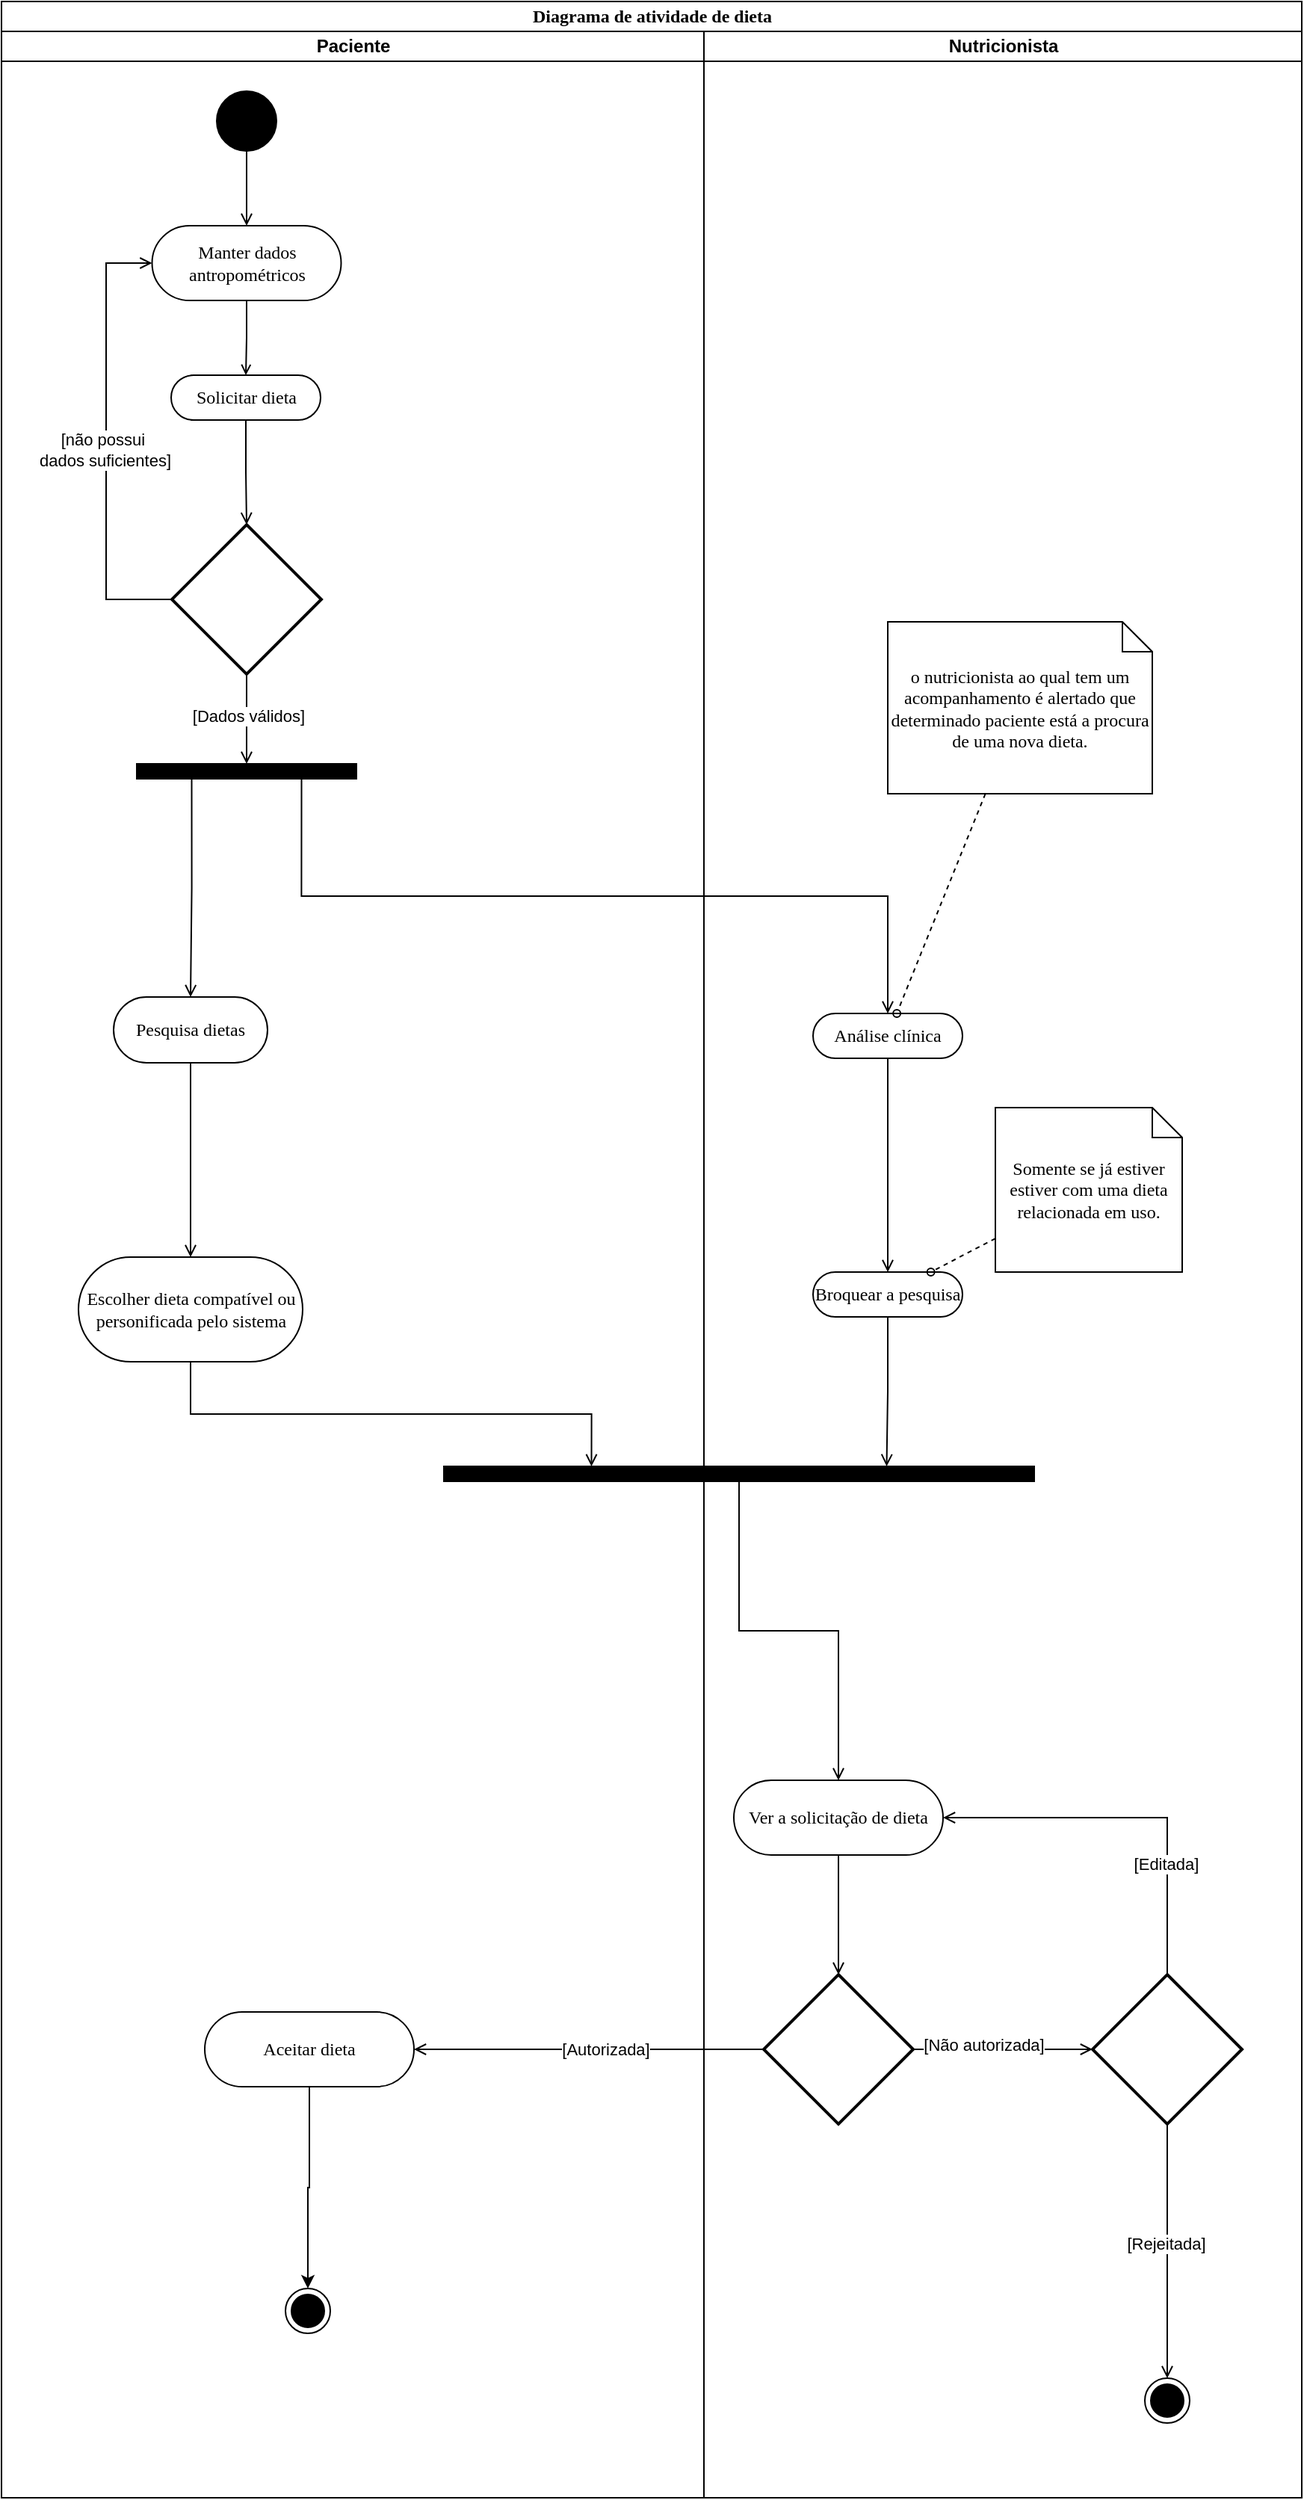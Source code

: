 <mxfile version="27.2.0">
  <diagram name="Page-1" id="0783ab3e-0a74-02c8-0abd-f7b4e66b4bec">
    <mxGraphModel dx="1790" dy="482" grid="1" gridSize="10" guides="1" tooltips="1" connect="1" arrows="1" fold="1" page="1" pageScale="1" pageWidth="850" pageHeight="1100" background="none" math="0" shadow="0" adaptiveColors="none">
      <root>
        <mxCell id="0" />
        <mxCell id="1" parent="0" />
        <mxCell id="1c1d494c118603dd-1" value="Diagrama de atividade de dieta" style="swimlane;html=1;childLayout=stackLayout;startSize=20;rounded=0;shadow=0;comic=0;labelBackgroundColor=none;strokeWidth=1;fontFamily=Verdana;fontSize=12;align=center;" parent="1" vertex="1">
          <mxGeometry x="-10" y="20" width="870" height="1670" as="geometry" />
        </mxCell>
        <mxCell id="1c1d494c118603dd-3" value="Paciente" style="swimlane;html=1;startSize=20;" parent="1c1d494c118603dd-1" vertex="1">
          <mxGeometry y="20" width="470" height="1650" as="geometry" />
        </mxCell>
        <mxCell id="mZWm7URPl2YTWKH8nAja-60" style="edgeStyle=orthogonalEdgeStyle;rounded=0;orthogonalLoop=1;jettySize=auto;html=1;entryX=0.5;entryY=0;entryDx=0;entryDy=0;endArrow=open;endFill=0;" parent="1c1d494c118603dd-3" source="60571a20871a0731-4" target="mZWm7URPl2YTWKH8nAja-59" edge="1">
          <mxGeometry relative="1" as="geometry" />
        </mxCell>
        <mxCell id="60571a20871a0731-4" value="" style="ellipse;whiteSpace=wrap;html=1;rounded=0;shadow=0;comic=0;labelBackgroundColor=none;strokeWidth=1;fillColor=#000000;fontFamily=Verdana;fontSize=12;align=center;" parent="1c1d494c118603dd-3" vertex="1">
          <mxGeometry x="144" y="40" width="40" height="40" as="geometry" />
        </mxCell>
        <mxCell id="60571a20871a0731-8" value="Solicitar dieta" style="rounded=1;whiteSpace=wrap;html=1;shadow=0;comic=0;labelBackgroundColor=none;strokeWidth=1;fontFamily=Verdana;fontSize=12;align=center;arcSize=50;" parent="1c1d494c118603dd-3" vertex="1">
          <mxGeometry x="113.5" y="230" width="100" height="30" as="geometry" />
        </mxCell>
        <mxCell id="1c1d494c118603dd-27" style="edgeStyle=orthogonalEdgeStyle;rounded=0;html=1;labelBackgroundColor=none;startArrow=none;startFill=0;startSize=5;endArrow=open;endFill=0;endSize=5;jettySize=auto;orthogonalLoop=1;strokeWidth=1;fontFamily=Verdana;fontSize=12;exitX=0.5;exitY=1;exitDx=0;exitDy=0;" parent="1c1d494c118603dd-3" source="mZWm7URPl2YTWKH8nAja-59" target="60571a20871a0731-8" edge="1">
          <mxGeometry relative="1" as="geometry" />
        </mxCell>
        <mxCell id="mZWm7URPl2YTWKH8nAja-61" style="edgeStyle=orthogonalEdgeStyle;rounded=0;orthogonalLoop=1;jettySize=auto;html=1;entryX=0;entryY=0.5;entryDx=0;entryDy=0;exitX=0;exitY=0.5;exitDx=0;exitDy=0;exitPerimeter=0;endArrow=open;endFill=0;" parent="1c1d494c118603dd-3" source="mZWm7URPl2YTWKH8nAja-4" target="mZWm7URPl2YTWKH8nAja-59" edge="1">
          <mxGeometry relative="1" as="geometry">
            <Array as="points">
              <mxPoint x="70" y="380" />
              <mxPoint x="70" y="155" />
            </Array>
          </mxGeometry>
        </mxCell>
        <mxCell id="mZWm7URPl2YTWKH8nAja-62" value="[não possui&amp;nbsp;&lt;div&gt;dados suficientes]&lt;/div&gt;" style="edgeLabel;html=1;align=center;verticalAlign=middle;resizable=0;points=[];" parent="mZWm7URPl2YTWKH8nAja-61" vertex="1" connectable="0">
          <mxGeometry x="-0.039" y="1" relative="1" as="geometry">
            <mxPoint as="offset" />
          </mxGeometry>
        </mxCell>
        <mxCell id="mZWm7URPl2YTWKH8nAja-4" value="" style="strokeWidth=2;html=1;shape=mxgraph.flowchart.decision;whiteSpace=wrap;" parent="1c1d494c118603dd-3" vertex="1">
          <mxGeometry x="114" y="330" width="100" height="100" as="geometry" />
        </mxCell>
        <mxCell id="mZWm7URPl2YTWKH8nAja-5" style="edgeStyle=orthogonalEdgeStyle;rounded=0;orthogonalLoop=1;jettySize=auto;html=1;entryX=0.5;entryY=0;entryDx=0;entryDy=0;entryPerimeter=0;endArrow=open;endFill=0;" parent="1c1d494c118603dd-3" source="60571a20871a0731-8" target="mZWm7URPl2YTWKH8nAja-4" edge="1">
          <mxGeometry relative="1" as="geometry" />
        </mxCell>
        <mxCell id="mZWm7URPl2YTWKH8nAja-59" value="Manter dados antropométricos" style="rounded=1;whiteSpace=wrap;html=1;shadow=0;comic=0;labelBackgroundColor=none;strokeWidth=1;fontFamily=Verdana;fontSize=12;align=center;arcSize=50;" parent="1c1d494c118603dd-3" vertex="1">
          <mxGeometry x="100.75" y="130" width="126.5" height="50" as="geometry" />
        </mxCell>
        <mxCell id="mZWm7URPl2YTWKH8nAja-66" style="edgeStyle=orthogonalEdgeStyle;rounded=0;orthogonalLoop=1;jettySize=auto;html=1;exitX=0.25;exitY=1;exitDx=0;exitDy=0;entryX=0.5;entryY=0;entryDx=0;entryDy=0;endArrow=open;endFill=0;" parent="1c1d494c118603dd-3" source="60571a20871a0731-3" target="mZWm7URPl2YTWKH8nAja-67" edge="1">
          <mxGeometry relative="1" as="geometry">
            <mxPoint x="127" y="650" as="targetPoint" />
          </mxGeometry>
        </mxCell>
        <mxCell id="60571a20871a0731-3" value="" style="whiteSpace=wrap;html=1;rounded=0;shadow=0;comic=0;labelBackgroundColor=none;strokeWidth=1;fillColor=#000000;fontFamily=Verdana;fontSize=12;align=center;rotation=0;" parent="1c1d494c118603dd-3" vertex="1">
          <mxGeometry x="90.5" y="490" width="147" height="10" as="geometry" />
        </mxCell>
        <mxCell id="mZWm7URPl2YTWKH8nAja-64" style="edgeStyle=orthogonalEdgeStyle;rounded=0;orthogonalLoop=1;jettySize=auto;html=1;entryX=0.5;entryY=0;entryDx=0;entryDy=0;endArrow=open;endFill=0;" parent="1c1d494c118603dd-3" source="mZWm7URPl2YTWKH8nAja-4" target="60571a20871a0731-3" edge="1">
          <mxGeometry relative="1" as="geometry" />
        </mxCell>
        <mxCell id="mZWm7URPl2YTWKH8nAja-89" value="[Dados válidos]" style="edgeLabel;html=1;align=center;verticalAlign=middle;resizable=0;points=[];" parent="mZWm7URPl2YTWKH8nAja-64" vertex="1" connectable="0">
          <mxGeometry x="-0.058" y="1" relative="1" as="geometry">
            <mxPoint y="-1" as="offset" />
          </mxGeometry>
        </mxCell>
        <mxCell id="mZWm7URPl2YTWKH8nAja-69" style="edgeStyle=orthogonalEdgeStyle;rounded=0;orthogonalLoop=1;jettySize=auto;html=1;endArrow=open;endFill=0;" parent="1c1d494c118603dd-3" source="mZWm7URPl2YTWKH8nAja-67" target="mZWm7URPl2YTWKH8nAja-68" edge="1">
          <mxGeometry relative="1" as="geometry" />
        </mxCell>
        <mxCell id="mZWm7URPl2YTWKH8nAja-67" value="Pesquisa dietas" style="rounded=1;whiteSpace=wrap;html=1;shadow=0;comic=0;labelBackgroundColor=none;strokeWidth=1;fontFamily=Verdana;fontSize=12;align=center;arcSize=50;" parent="1c1d494c118603dd-3" vertex="1">
          <mxGeometry x="75" y="646" width="103" height="44" as="geometry" />
        </mxCell>
        <mxCell id="mZWm7URPl2YTWKH8nAja-68" value="Escolher dieta compatível ou personificada pelo sistema" style="rounded=1;whiteSpace=wrap;html=1;shadow=0;comic=0;labelBackgroundColor=none;strokeWidth=1;fontFamily=Verdana;fontSize=12;align=center;arcSize=50;" parent="1c1d494c118603dd-3" vertex="1">
          <mxGeometry x="51.5" y="820" width="150" height="70" as="geometry" />
        </mxCell>
        <mxCell id="mZWm7URPl2YTWKH8nAja-92" value="" style="ellipse;html=1;shape=endState;fillColor=strokeColor;" parent="1c1d494c118603dd-3" vertex="1">
          <mxGeometry x="190" y="1510" width="30" height="30" as="geometry" />
        </mxCell>
        <mxCell id="mZWm7URPl2YTWKH8nAja-103" style="edgeStyle=orthogonalEdgeStyle;rounded=0;orthogonalLoop=1;jettySize=auto;html=1;entryX=0.5;entryY=0;entryDx=0;entryDy=0;" parent="1c1d494c118603dd-3" source="mZWm7URPl2YTWKH8nAja-102" target="mZWm7URPl2YTWKH8nAja-92" edge="1">
          <mxGeometry relative="1" as="geometry" />
        </mxCell>
        <mxCell id="mZWm7URPl2YTWKH8nAja-102" value="Aceitar dieta" style="rounded=1;whiteSpace=wrap;html=1;shadow=0;comic=0;labelBackgroundColor=none;strokeWidth=1;fontFamily=Verdana;fontSize=12;align=center;arcSize=50;" parent="1c1d494c118603dd-3" vertex="1">
          <mxGeometry x="136" y="1325" width="140" height="50" as="geometry" />
        </mxCell>
        <mxCell id="mZWm7URPl2YTWKH8nAja-65" style="edgeStyle=orthogonalEdgeStyle;rounded=0;orthogonalLoop=1;jettySize=auto;html=1;entryX=0.5;entryY=0;entryDx=0;entryDy=0;exitX=0.75;exitY=1;exitDx=0;exitDy=0;endArrow=open;endFill=0;" parent="1c1d494c118603dd-1" source="60571a20871a0731-3" target="1c1d494c118603dd-8" edge="1">
          <mxGeometry relative="1" as="geometry" />
        </mxCell>
        <mxCell id="mZWm7URPl2YTWKH8nAja-73" style="edgeStyle=orthogonalEdgeStyle;rounded=0;orthogonalLoop=1;jettySize=auto;html=1;entryX=0.25;entryY=0;entryDx=0;entryDy=0;exitX=0.5;exitY=1;exitDx=0;exitDy=0;endArrow=open;endFill=0;" parent="1c1d494c118603dd-1" source="mZWm7URPl2YTWKH8nAja-68" target="mZWm7URPl2YTWKH8nAja-70" edge="1">
          <mxGeometry relative="1" as="geometry" />
        </mxCell>
        <mxCell id="1c1d494c118603dd-4" value="Nutricionista" style="swimlane;html=1;startSize=20;" parent="1c1d494c118603dd-1" vertex="1">
          <mxGeometry x="470" y="20" width="400" height="1650" as="geometry" />
        </mxCell>
        <mxCell id="mZWm7URPl2YTWKH8nAja-72" style="edgeStyle=orthogonalEdgeStyle;rounded=0;orthogonalLoop=1;jettySize=auto;html=1;endArrow=open;endFill=0;" parent="1c1d494c118603dd-4" source="1c1d494c118603dd-8" target="mZWm7URPl2YTWKH8nAja-71" edge="1">
          <mxGeometry relative="1" as="geometry" />
        </mxCell>
        <mxCell id="1c1d494c118603dd-8" value="Análise clínica" style="rounded=1;whiteSpace=wrap;html=1;shadow=0;comic=0;labelBackgroundColor=none;strokeWidth=1;fontFamily=Verdana;fontSize=12;align=center;arcSize=50;" parent="1c1d494c118603dd-4" vertex="1">
          <mxGeometry x="73" y="657" width="100" height="30" as="geometry" />
        </mxCell>
        <mxCell id="1c1d494c118603dd-50" style="edgeStyle=none;rounded=0;html=1;dashed=1;labelBackgroundColor=none;startArrow=none;startFill=0;startSize=5;endArrow=oval;endFill=0;endSize=5;jettySize=auto;orthogonalLoop=1;strokeWidth=1;fontFamily=Verdana;fontSize=12" parent="1c1d494c118603dd-4" source="1c1d494c118603dd-22" target="1c1d494c118603dd-8" edge="1">
          <mxGeometry relative="1" as="geometry" />
        </mxCell>
        <mxCell id="1c1d494c118603dd-22" value="o nutricionista ao qual tem um acompanhamento é alertado que determinado paciente está a procura de uma nova dieta." style="shape=note;whiteSpace=wrap;html=1;rounded=0;shadow=0;comic=0;labelBackgroundColor=none;strokeWidth=1;fontFamily=Verdana;fontSize=12;align=center;size=20;" parent="1c1d494c118603dd-4" vertex="1">
          <mxGeometry x="123" y="395" width="177" height="115" as="geometry" />
        </mxCell>
        <mxCell id="mZWm7URPl2YTWKH8nAja-71" value="Broquear a pesquisa" style="rounded=1;whiteSpace=wrap;html=1;shadow=0;comic=0;labelBackgroundColor=none;strokeWidth=1;fontFamily=Verdana;fontSize=12;align=center;arcSize=50;" parent="1c1d494c118603dd-4" vertex="1">
          <mxGeometry x="73" y="830" width="100" height="30" as="geometry" />
        </mxCell>
        <mxCell id="1c1d494c118603dd-24" value="Somente se já estiver estiver com uma dieta relacionada em uso." style="shape=note;whiteSpace=wrap;html=1;rounded=0;shadow=0;comic=0;labelBackgroundColor=none;strokeWidth=1;fontFamily=Verdana;fontSize=12;align=center;size=20;" parent="1c1d494c118603dd-4" vertex="1">
          <mxGeometry x="195" y="720" width="125" height="110" as="geometry" />
        </mxCell>
        <mxCell id="1c1d494c118603dd-54" style="edgeStyle=none;rounded=0;html=1;dashed=1;labelBackgroundColor=none;startArrow=none;startFill=0;startSize=5;endArrow=oval;endFill=0;endSize=5;jettySize=auto;orthogonalLoop=1;strokeWidth=1;fontFamily=Verdana;fontSize=12" parent="1c1d494c118603dd-4" source="1c1d494c118603dd-24" target="mZWm7URPl2YTWKH8nAja-71" edge="1">
          <mxGeometry relative="1" as="geometry" />
        </mxCell>
        <mxCell id="mZWm7URPl2YTWKH8nAja-86" style="edgeStyle=orthogonalEdgeStyle;rounded=0;orthogonalLoop=1;jettySize=auto;html=1;entryX=0.5;entryY=0;entryDx=0;entryDy=0;endArrow=open;endFill=0;" parent="1c1d494c118603dd-4" source="mZWm7URPl2YTWKH8nAja-70" target="mZWm7URPl2YTWKH8nAja-85" edge="1">
          <mxGeometry relative="1" as="geometry" />
        </mxCell>
        <mxCell id="mZWm7URPl2YTWKH8nAja-70" value="" style="whiteSpace=wrap;html=1;rounded=0;shadow=0;comic=0;labelBackgroundColor=none;strokeWidth=1;fillColor=#000000;fontFamily=Verdana;fontSize=12;align=center;rotation=0;" parent="1c1d494c118603dd-4" vertex="1">
          <mxGeometry x="-174" y="960" width="395" height="10" as="geometry" />
        </mxCell>
        <mxCell id="mZWm7URPl2YTWKH8nAja-74" style="edgeStyle=orthogonalEdgeStyle;rounded=0;orthogonalLoop=1;jettySize=auto;html=1;entryX=0.75;entryY=0;entryDx=0;entryDy=0;endArrow=open;endFill=0;" parent="1c1d494c118603dd-4" source="mZWm7URPl2YTWKH8nAja-71" target="mZWm7URPl2YTWKH8nAja-70" edge="1">
          <mxGeometry relative="1" as="geometry" />
        </mxCell>
        <mxCell id="mZWm7URPl2YTWKH8nAja-88" style="edgeStyle=orthogonalEdgeStyle;rounded=0;orthogonalLoop=1;jettySize=auto;html=1;endArrow=open;endFill=0;" parent="1c1d494c118603dd-4" source="mZWm7URPl2YTWKH8nAja-85" target="mZWm7URPl2YTWKH8nAja-87" edge="1">
          <mxGeometry relative="1" as="geometry" />
        </mxCell>
        <mxCell id="mZWm7URPl2YTWKH8nAja-85" value="Ver a solicitação de dieta" style="rounded=1;whiteSpace=wrap;html=1;shadow=0;comic=0;labelBackgroundColor=none;strokeWidth=1;fontFamily=Verdana;fontSize=12;align=center;arcSize=50;" parent="1c1d494c118603dd-4" vertex="1">
          <mxGeometry x="20" y="1170" width="140" height="50" as="geometry" />
        </mxCell>
        <mxCell id="mZWm7URPl2YTWKH8nAja-87" value="" style="strokeWidth=2;html=1;shape=mxgraph.flowchart.decision;whiteSpace=wrap;" parent="1c1d494c118603dd-4" vertex="1">
          <mxGeometry x="40" y="1300" width="100" height="100" as="geometry" />
        </mxCell>
        <mxCell id="mZWm7URPl2YTWKH8nAja-91" style="edgeStyle=orthogonalEdgeStyle;rounded=0;orthogonalLoop=1;jettySize=auto;html=1;entryX=0;entryY=0.5;entryDx=0;entryDy=0;entryPerimeter=0;endArrow=open;endFill=0;" parent="1c1d494c118603dd-4" source="mZWm7URPl2YTWKH8nAja-87" target="mZWm7URPl2YTWKH8nAja-97" edge="1">
          <mxGeometry relative="1" as="geometry">
            <mxPoint x="250" y="1350" as="targetPoint" />
          </mxGeometry>
        </mxCell>
        <mxCell id="mZWm7URPl2YTWKH8nAja-95" value="[Não autorizada]" style="edgeLabel;html=1;align=center;verticalAlign=middle;resizable=0;points=[];" parent="mZWm7URPl2YTWKH8nAja-91" vertex="1" connectable="0">
          <mxGeometry x="-0.227" y="2" relative="1" as="geometry">
            <mxPoint y="-1" as="offset" />
          </mxGeometry>
        </mxCell>
        <mxCell id="mZWm7URPl2YTWKH8nAja-96" value="" style="ellipse;html=1;shape=endState;fillColor=strokeColor;" parent="1c1d494c118603dd-4" vertex="1">
          <mxGeometry x="295" y="1570" width="30" height="30" as="geometry" />
        </mxCell>
        <mxCell id="mZWm7URPl2YTWKH8nAja-98" style="edgeStyle=orthogonalEdgeStyle;rounded=0;orthogonalLoop=1;jettySize=auto;html=1;entryX=0.5;entryY=0;entryDx=0;entryDy=0;endArrow=open;endFill=0;" parent="1c1d494c118603dd-4" source="mZWm7URPl2YTWKH8nAja-97" target="mZWm7URPl2YTWKH8nAja-96" edge="1">
          <mxGeometry relative="1" as="geometry" />
        </mxCell>
        <mxCell id="mZWm7URPl2YTWKH8nAja-99" value="[Rejeitada]" style="edgeLabel;html=1;align=center;verticalAlign=middle;resizable=0;points=[];" parent="mZWm7URPl2YTWKH8nAja-98" vertex="1" connectable="0">
          <mxGeometry x="-0.05" relative="1" as="geometry">
            <mxPoint x="-1" y="-1" as="offset" />
          </mxGeometry>
        </mxCell>
        <mxCell id="mZWm7URPl2YTWKH8nAja-100" style="edgeStyle=orthogonalEdgeStyle;rounded=0;orthogonalLoop=1;jettySize=auto;html=1;entryX=1;entryY=0.5;entryDx=0;entryDy=0;exitX=0.5;exitY=0;exitDx=0;exitDy=0;exitPerimeter=0;endArrow=open;endFill=0;" parent="1c1d494c118603dd-4" source="mZWm7URPl2YTWKH8nAja-97" target="mZWm7URPl2YTWKH8nAja-85" edge="1">
          <mxGeometry relative="1" as="geometry" />
        </mxCell>
        <mxCell id="mZWm7URPl2YTWKH8nAja-101" value="[Editada]" style="edgeLabel;html=1;align=center;verticalAlign=middle;resizable=0;points=[];" parent="mZWm7URPl2YTWKH8nAja-100" vertex="1" connectable="0">
          <mxGeometry x="-0.427" y="1" relative="1" as="geometry">
            <mxPoint y="-1" as="offset" />
          </mxGeometry>
        </mxCell>
        <mxCell id="mZWm7URPl2YTWKH8nAja-97" value="" style="strokeWidth=2;html=1;shape=mxgraph.flowchart.decision;whiteSpace=wrap;" parent="1c1d494c118603dd-4" vertex="1">
          <mxGeometry x="260" y="1300" width="100" height="100" as="geometry" />
        </mxCell>
        <mxCell id="mZWm7URPl2YTWKH8nAja-93" style="edgeStyle=orthogonalEdgeStyle;rounded=0;orthogonalLoop=1;jettySize=auto;html=1;entryX=1;entryY=0.5;entryDx=0;entryDy=0;endArrow=open;endFill=0;" parent="1c1d494c118603dd-1" source="mZWm7URPl2YTWKH8nAja-87" target="mZWm7URPl2YTWKH8nAja-102" edge="1">
          <mxGeometry relative="1" as="geometry" />
        </mxCell>
        <mxCell id="mZWm7URPl2YTWKH8nAja-94" value="[Autorizada]" style="edgeLabel;html=1;align=center;verticalAlign=middle;resizable=0;points=[];" parent="mZWm7URPl2YTWKH8nAja-93" vertex="1" connectable="0">
          <mxGeometry x="-0.094" y="1" relative="1" as="geometry">
            <mxPoint y="-1" as="offset" />
          </mxGeometry>
        </mxCell>
      </root>
    </mxGraphModel>
  </diagram>
</mxfile>
